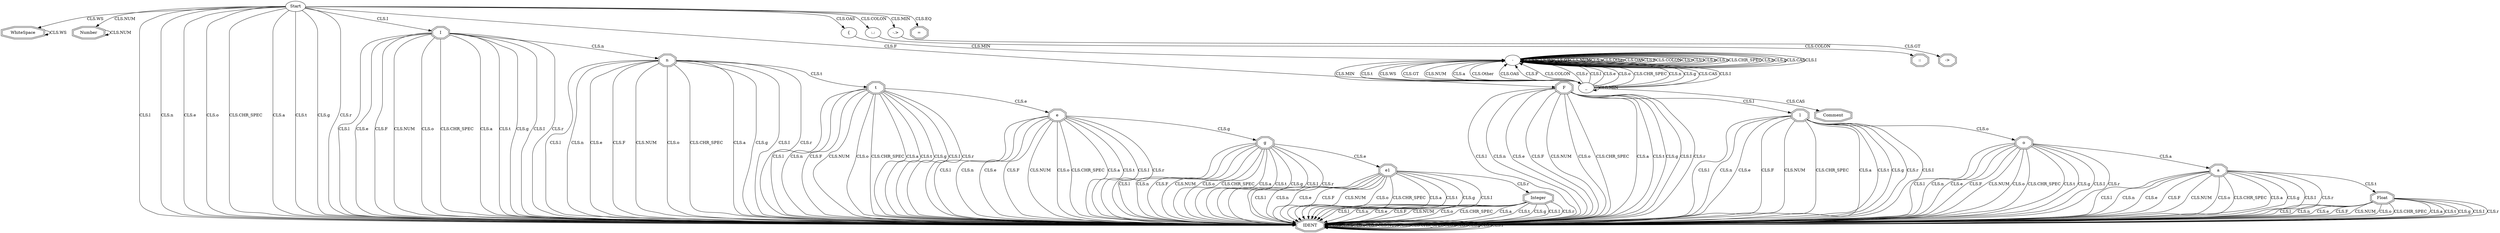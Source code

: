 digraph G {
    "Start";
    "WhiteSpace" [shape="doubleoctagon"];
    "Number" [shape="doubleoctagon"];
    "IDENT" [shape="doubleoctagon"];
    "I" [shape="doubleoctagon"];
    "F" [shape="doubleoctagon"];
    "n" [shape="doubleoctagon"];
    "t" [shape="doubleoctagon"];
    "e" [shape="doubleoctagon"];
    "g" [shape="doubleoctagon"];
    "e1" [shape="doubleoctagon"];
    "Integer" [shape="doubleoctagon"];
    "l" [shape="doubleoctagon"];
    "o" [shape="doubleoctagon"];
    "a" [shape="doubleoctagon"];
    "Float" [shape="doubleoctagon"];
    "{";
    "-";
    "_";
    "Comment" [shape="doubleoctagon"];
    ":.:";
    "::" [shape="doubleoctagon"];
    "-.>";
    "->" [shape="doubleoctagon"];
    "=" [shape="doubleoctagon"];
    "Start" -> "IDENT" [label="CLS.l"];
    "Start" -> "IDENT" [label="CLS.n"];
    "Start" -> "WhiteSpace" [label="CLS.WS"];
    "Start" -> "IDENT" [label="CLS.e"];
    "Start" -> "F" [label="CLS.F"];
    "Start" -> "-.>" [label="CLS.MIN"];
    "Start" -> "IDENT" [label="CLS.o"];
    "Start" -> ":.:" [label="CLS.COLON"];
    "Start" -> "IDENT" [label="CLS.CHR_SPEC"];
    "Start" -> "IDENT" [label="CLS.a"];
    "Start" -> "IDENT" [label="CLS.t"];
    "Start" -> "IDENT" [label="CLS.g"];
    "Start" -> "I" [label="CLS.I"];
    "Start" -> "Number" [label="CLS.NUM"];
    "Start" -> "{" [label="CLS.OAS"];
    "Start" -> "=" [label="CLS.EQ"];
    "Start" -> "IDENT" [label="CLS.r"];
    "WhiteSpace" -> "WhiteSpace" [label="CLS.WS"];
    "Number" -> "Number" [label="CLS.NUM"];
    "IDENT" -> "IDENT" [label="CLS.l"];
    "IDENT" -> "IDENT" [label="CLS.n"];
    "IDENT" -> "IDENT" [label="CLS.e"];
    "IDENT" -> "IDENT" [label="CLS.F"];
    "IDENT" -> "IDENT" [label="CLS.NUM"];
    "IDENT" -> "IDENT" [label="CLS.o"];
    "IDENT" -> "IDENT" [label="CLS.CHR_SPEC"];
    "IDENT" -> "IDENT" [label="CLS.a"];
    "IDENT" -> "IDENT" [label="CLS.t"];
    "IDENT" -> "IDENT" [label="CLS.g"];
    "IDENT" -> "IDENT" [label="CLS.I"];
    "IDENT" -> "IDENT" [label="CLS.r"];
    "I" -> "IDENT" [label="CLS.l"];
    "I" -> "IDENT" [label="CLS.e"];
    "I" -> "IDENT" [label="CLS.F"];
    "I" -> "IDENT" [label="CLS.NUM"];
    "I" -> "IDENT" [label="CLS.o"];
    "I" -> "IDENT" [label="CLS.CHR_SPEC"];
    "I" -> "IDENT" [label="CLS.a"];
    "I" -> "IDENT" [label="CLS.t"];
    "I" -> "IDENT" [label="CLS.g"];
    "I" -> "IDENT" [label="CLS.I"];
    "I" -> "n" [label="CLS.n"];
    "I" -> "IDENT" [label="CLS.r"];
    "F" -> "IDENT" [label="CLS.l"];
    "F" -> "IDENT" [label="CLS.n"];
    "F" -> "IDENT" [label="CLS.e"];
    "F" -> "IDENT" [label="CLS.F"];
    "F" -> "l" [label="CLS.l"];
    "F" -> "IDENT" [label="CLS.NUM"];
    "F" -> "IDENT" [label="CLS.o"];
    "F" -> "IDENT" [label="CLS.CHR_SPEC"];
    "F" -> "IDENT" [label="CLS.a"];
    "F" -> "IDENT" [label="CLS.t"];
    "F" -> "IDENT" [label="CLS.g"];
    "F" -> "IDENT" [label="CLS.I"];
    "F" -> "IDENT" [label="CLS.r"];
    "n" -> "IDENT" [label="CLS.l"];
    "n" -> "IDENT" [label="CLS.n"];
    "n" -> "IDENT" [label="CLS.e"];
    "n" -> "IDENT" [label="CLS.F"];
    "n" -> "IDENT" [label="CLS.NUM"];
    "n" -> "t" [label="CLS.t"];
    "n" -> "IDENT" [label="CLS.o"];
    "n" -> "IDENT" [label="CLS.CHR_SPEC"];
    "n" -> "IDENT" [label="CLS.a"];
    "n" -> "IDENT" [label="CLS.g"];
    "n" -> "IDENT" [label="CLS.I"];
    "n" -> "IDENT" [label="CLS.r"];
    "t" -> "IDENT" [label="CLS.l"];
    "t" -> "IDENT" [label="CLS.n"];
    "t" -> "IDENT" [label="CLS.F"];
    "t" -> "e" [label="CLS.e"];
    "t" -> "IDENT" [label="CLS.NUM"];
    "t" -> "IDENT" [label="CLS.o"];
    "t" -> "IDENT" [label="CLS.CHR_SPEC"];
    "t" -> "IDENT" [label="CLS.a"];
    "t" -> "IDENT" [label="CLS.t"];
    "t" -> "IDENT" [label="CLS.g"];
    "t" -> "IDENT" [label="CLS.I"];
    "t" -> "IDENT" [label="CLS.r"];
    "e" -> "IDENT" [label="CLS.l"];
    "e" -> "IDENT" [label="CLS.n"];
    "e" -> "IDENT" [label="CLS.e"];
    "e" -> "IDENT" [label="CLS.F"];
    "e" -> "IDENT" [label="CLS.NUM"];
    "e" -> "IDENT" [label="CLS.o"];
    "e" -> "IDENT" [label="CLS.CHR_SPEC"];
    "e" -> "IDENT" [label="CLS.a"];
    "e" -> "IDENT" [label="CLS.t"];
    "e" -> "IDENT" [label="CLS.I"];
    "e" -> "g" [label="CLS.g"];
    "e" -> "IDENT" [label="CLS.r"];
    "g" -> "IDENT" [label="CLS.l"];
    "g" -> "IDENT" [label="CLS.n"];
    "g" -> "IDENT" [label="CLS.F"];
    "g" -> "IDENT" [label="CLS.NUM"];
    "g" -> "IDENT" [label="CLS.o"];
    "g" -> "IDENT" [label="CLS.CHR_SPEC"];
    "g" -> "IDENT" [label="CLS.a"];
    "g" -> "IDENT" [label="CLS.t"];
    "g" -> "IDENT" [label="CLS.g"];
    "g" -> "IDENT" [label="CLS.I"];
    "g" -> "e1" [label="CLS.e"];
    "g" -> "IDENT" [label="CLS.r"];
    "e1" -> "IDENT" [label="CLS.l"];
    "e1" -> "IDENT" [label="CLS.n"];
    "e1" -> "IDENT" [label="CLS.e"];
    "e1" -> "IDENT" [label="CLS.F"];
    "e1" -> "IDENT" [label="CLS.NUM"];
    "e1" -> "Integer" [label="CLS.r"];
    "e1" -> "IDENT" [label="CLS.o"];
    "e1" -> "IDENT" [label="CLS.CHR_SPEC"];
    "e1" -> "IDENT" [label="CLS.a"];
    "e1" -> "IDENT" [label="CLS.t"];
    "e1" -> "IDENT" [label="CLS.g"];
    "e1" -> "IDENT" [label="CLS.I"];
    "Integer" -> "IDENT" [label="CLS.l"];
    "Integer" -> "IDENT" [label="CLS.n"];
    "Integer" -> "IDENT" [label="CLS.e"];
    "Integer" -> "IDENT" [label="CLS.F"];
    "Integer" -> "IDENT" [label="CLS.NUM"];
    "Integer" -> "IDENT" [label="CLS.o"];
    "Integer" -> "IDENT" [label="CLS.CHR_SPEC"];
    "Integer" -> "IDENT" [label="CLS.a"];
    "Integer" -> "IDENT" [label="CLS.t"];
    "Integer" -> "IDENT" [label="CLS.g"];
    "Integer" -> "IDENT" [label="CLS.I"];
    "Integer" -> "IDENT" [label="CLS.r"];
    "l" -> "IDENT" [label="CLS.l"];
    "l" -> "IDENT" [label="CLS.n"];
    "l" -> "IDENT" [label="CLS.e"];
    "l" -> "IDENT" [label="CLS.F"];
    "l" -> "IDENT" [label="CLS.NUM"];
    "l" -> "IDENT" [label="CLS.CHR_SPEC"];
    "l" -> "IDENT" [label="CLS.a"];
    "l" -> "IDENT" [label="CLS.t"];
    "l" -> "IDENT" [label="CLS.g"];
    "l" -> "IDENT" [label="CLS.r"];
    "l" -> "IDENT" [label="CLS.I"];
    "l" -> "o" [label="CLS.o"];
    "o" -> "IDENT" [label="CLS.l"];
    "o" -> "IDENT" [label="CLS.n"];
    "o" -> "IDENT" [label="CLS.e"];
    "o" -> "IDENT" [label="CLS.F"];
    "o" -> "IDENT" [label="CLS.NUM"];
    "o" -> "IDENT" [label="CLS.o"];
    "o" -> "IDENT" [label="CLS.CHR_SPEC"];
    "o" -> "a" [label="CLS.a"];
    "o" -> "IDENT" [label="CLS.t"];
    "o" -> "IDENT" [label="CLS.g"];
    "o" -> "IDENT" [label="CLS.I"];
    "o" -> "IDENT" [label="CLS.r"];
    "a" -> "IDENT" [label="CLS.l"];
    "a" -> "IDENT" [label="CLS.n"];
    "a" -> "IDENT" [label="CLS.e"];
    "a" -> "IDENT" [label="CLS.F"];
    "a" -> "IDENT" [label="CLS.NUM"];
    "a" -> "Float" [label="CLS.t"];
    "a" -> "IDENT" [label="CLS.o"];
    "a" -> "IDENT" [label="CLS.CHR_SPEC"];
    "a" -> "IDENT" [label="CLS.a"];
    "a" -> "IDENT" [label="CLS.g"];
    "a" -> "IDENT" [label="CLS.I"];
    "a" -> "IDENT" [label="CLS.r"];
    "Float" -> "IDENT" [label="CLS.l"];
    "Float" -> "IDENT" [label="CLS.n"];
    "Float" -> "IDENT" [label="CLS.e"];
    "Float" -> "IDENT" [label="CLS.F"];
    "Float" -> "IDENT" [label="CLS.NUM"];
    "Float" -> "IDENT" [label="CLS.o"];
    "Float" -> "IDENT" [label="CLS.CHR_SPEC"];
    "Float" -> "IDENT" [label="CLS.a"];
    "Float" -> "IDENT" [label="CLS.t"];
    "Float" -> "IDENT" [label="CLS.g"];
    "Float" -> "IDENT" [label="CLS.I"];
    "Float" -> "IDENT" [label="CLS.r"];
    "{" -> "-" [label="CLS.MIN"];
    "-" -> "-" [label="CLS.t"];
    "-" -> "-" [label="CLS.WS"];
    "-" -> "-" [label="CLS.GT"];
    "-" -> "-" [label="CLS.NUM"];
    "-" -> "-" [label="CLS.a"];
    "-" -> "-" [label="CLS.Other"];
    "-" -> "-" [label="CLS.OAS"];
    "-" -> "-" [label="CLS.F"];
    "-" -> "-" [label="CLS.COLON"];
    "-" -> "-" [label="CLS.r"];
    "-" -> "-" [label="CLS.l"];
    "-" -> "-" [label="CLS.e"];
    "-" -> "-" [label="CLS.o"];
    "-" -> "-" [label="CLS.CHR_SPEC"];
    "-" -> "-" [label="CLS.n"];
    "-" -> "-" [label="CLS.g"];
    "-" -> "_" [label="CLS.MIN"];
    "-" -> "-" [label="CLS.CAS"];
    "-" -> "-" [label="CLS.I"];
    "_" -> "-" [label="CLS.t"];
    "_" -> "-" [label="CLS.WS"];
    "_" -> "-" [label="CLS.GT"];
    "_" -> "-" [label="CLS.NUM"];
    "_" -> "Comment" [label="CLS.CAS"];
    "_" -> "-" [label="CLS.a"];
    "_" -> "-" [label="CLS.Other"];
    "_" -> "-" [label="CLS.OAS"];
    "_" -> "-" [label="CLS.F"];
    "_" -> "-" [label="CLS.COLON"];
    "_" -> "-" [label="CLS.r"];
    "_" -> "-" [label="CLS.l"];
    "_" -> "-" [label="CLS.e"];
    "_" -> "-" [label="CLS.o"];
    "_" -> "-" [label="CLS.CHR_SPEC"];
    "_" -> "-" [label="CLS.n"];
    "_" -> "-" [label="CLS.g"];
    "_" -> "_" [label="CLS.MIN"];
    "_" -> "-" [label="CLS.CAS"];
    "_" -> "-" [label="CLS.I"];
    ":.:" -> "::" [label="CLS.COLON"];
    "-.>" -> "->" [label="CLS.GT"];
}